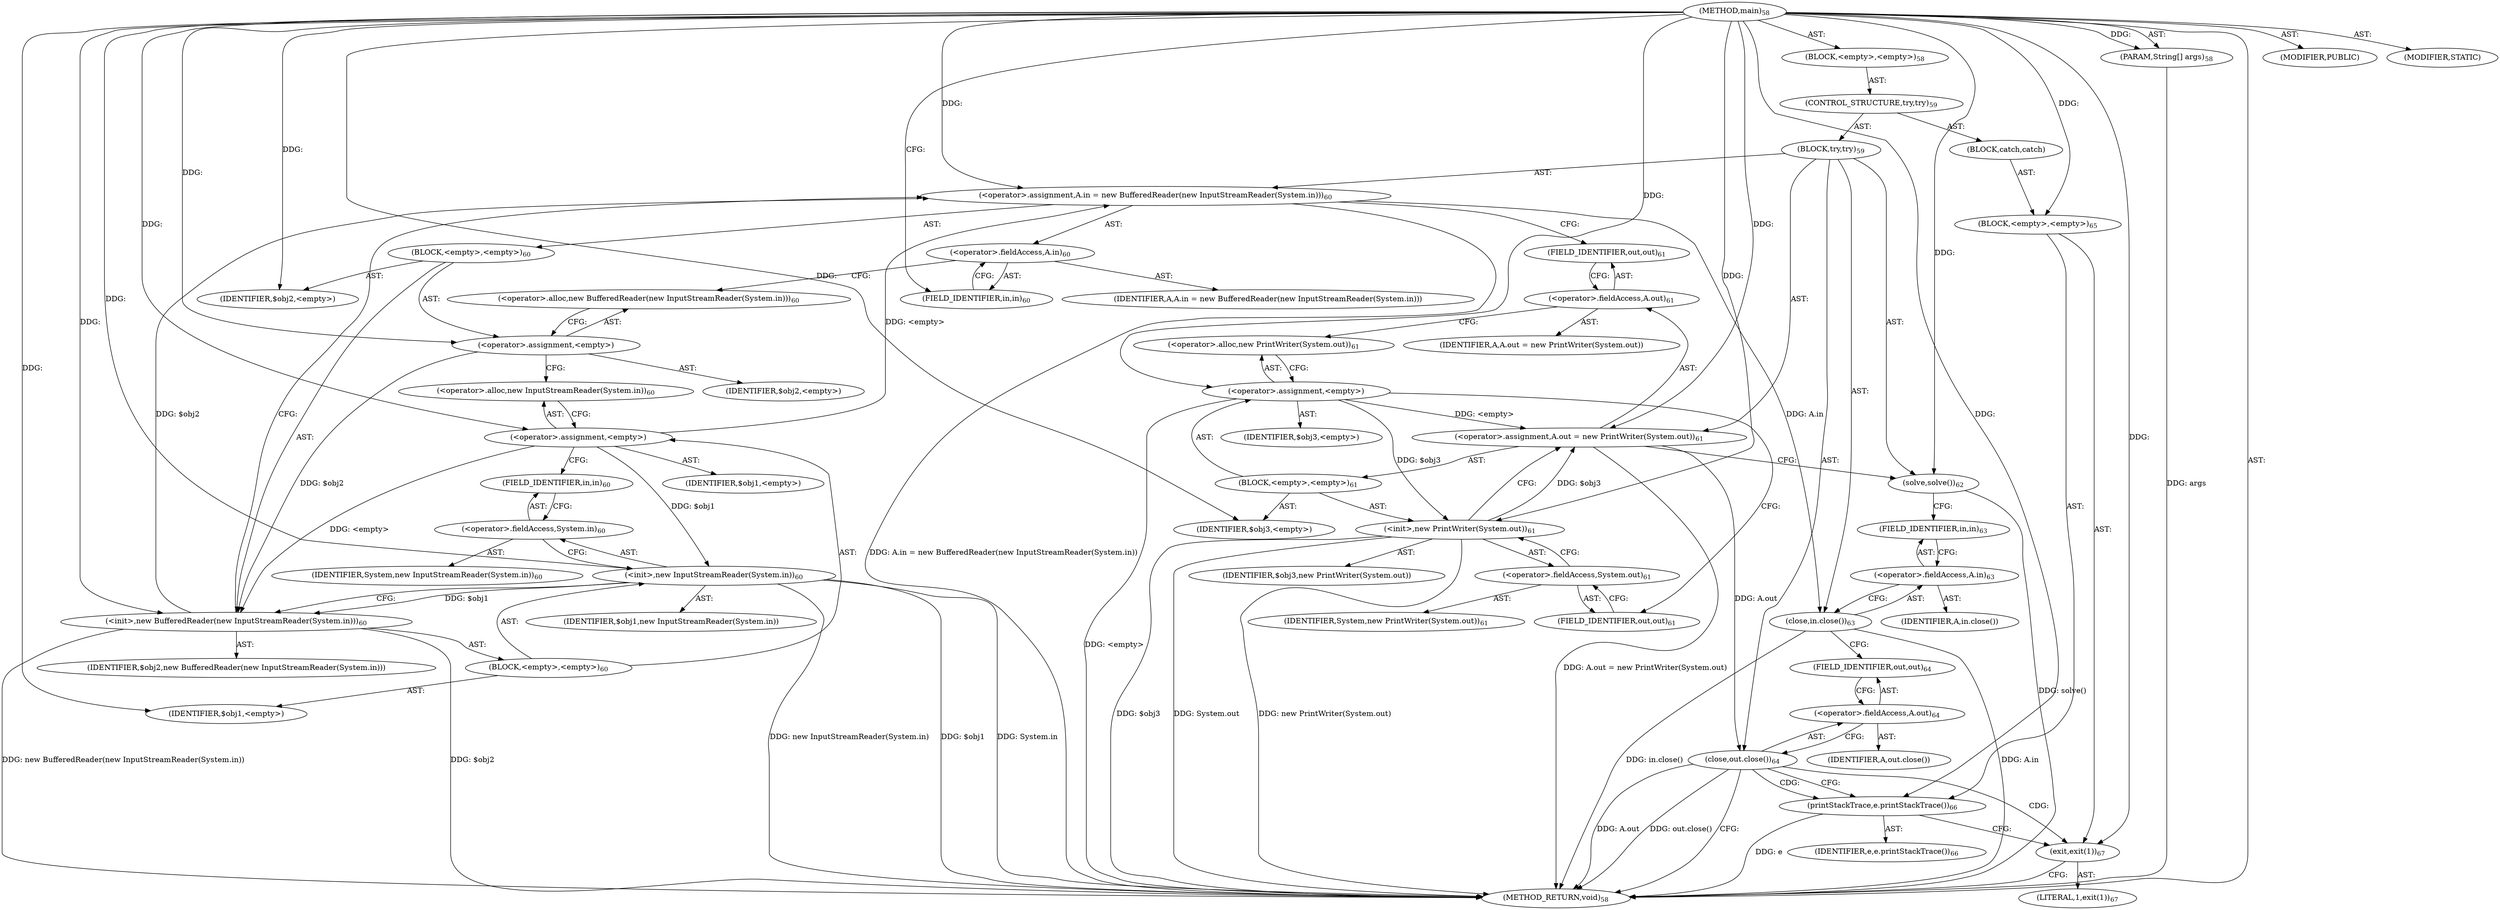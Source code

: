 digraph "main" {  
"169" [label = <(METHOD,main)<SUB>58</SUB>> ]
"170" [label = <(PARAM,String[] args)<SUB>58</SUB>> ]
"171" [label = <(BLOCK,&lt;empty&gt;,&lt;empty&gt;)<SUB>58</SUB>> ]
"172" [label = <(CONTROL_STRUCTURE,try,try)<SUB>59</SUB>> ]
"173" [label = <(BLOCK,try,try)<SUB>59</SUB>> ]
"174" [label = <(&lt;operator&gt;.assignment,A.in = new BufferedReader(new InputStreamReader(System.in)))<SUB>60</SUB>> ]
"175" [label = <(&lt;operator&gt;.fieldAccess,A.in)<SUB>60</SUB>> ]
"176" [label = <(IDENTIFIER,A,A.in = new BufferedReader(new InputStreamReader(System.in)))> ]
"177" [label = <(FIELD_IDENTIFIER,in,in)<SUB>60</SUB>> ]
"178" [label = <(BLOCK,&lt;empty&gt;,&lt;empty&gt;)<SUB>60</SUB>> ]
"179" [label = <(&lt;operator&gt;.assignment,&lt;empty&gt;)> ]
"180" [label = <(IDENTIFIER,$obj2,&lt;empty&gt;)> ]
"181" [label = <(&lt;operator&gt;.alloc,new BufferedReader(new InputStreamReader(System.in)))<SUB>60</SUB>> ]
"182" [label = <(&lt;init&gt;,new BufferedReader(new InputStreamReader(System.in)))<SUB>60</SUB>> ]
"183" [label = <(IDENTIFIER,$obj2,new BufferedReader(new InputStreamReader(System.in)))> ]
"184" [label = <(BLOCK,&lt;empty&gt;,&lt;empty&gt;)<SUB>60</SUB>> ]
"185" [label = <(&lt;operator&gt;.assignment,&lt;empty&gt;)> ]
"186" [label = <(IDENTIFIER,$obj1,&lt;empty&gt;)> ]
"187" [label = <(&lt;operator&gt;.alloc,new InputStreamReader(System.in))<SUB>60</SUB>> ]
"188" [label = <(&lt;init&gt;,new InputStreamReader(System.in))<SUB>60</SUB>> ]
"189" [label = <(IDENTIFIER,$obj1,new InputStreamReader(System.in))> ]
"190" [label = <(&lt;operator&gt;.fieldAccess,System.in)<SUB>60</SUB>> ]
"191" [label = <(IDENTIFIER,System,new InputStreamReader(System.in))<SUB>60</SUB>> ]
"192" [label = <(FIELD_IDENTIFIER,in,in)<SUB>60</SUB>> ]
"193" [label = <(IDENTIFIER,$obj1,&lt;empty&gt;)> ]
"194" [label = <(IDENTIFIER,$obj2,&lt;empty&gt;)> ]
"195" [label = <(&lt;operator&gt;.assignment,A.out = new PrintWriter(System.out))<SUB>61</SUB>> ]
"196" [label = <(&lt;operator&gt;.fieldAccess,A.out)<SUB>61</SUB>> ]
"197" [label = <(IDENTIFIER,A,A.out = new PrintWriter(System.out))> ]
"198" [label = <(FIELD_IDENTIFIER,out,out)<SUB>61</SUB>> ]
"199" [label = <(BLOCK,&lt;empty&gt;,&lt;empty&gt;)<SUB>61</SUB>> ]
"200" [label = <(&lt;operator&gt;.assignment,&lt;empty&gt;)> ]
"201" [label = <(IDENTIFIER,$obj3,&lt;empty&gt;)> ]
"202" [label = <(&lt;operator&gt;.alloc,new PrintWriter(System.out))<SUB>61</SUB>> ]
"203" [label = <(&lt;init&gt;,new PrintWriter(System.out))<SUB>61</SUB>> ]
"204" [label = <(IDENTIFIER,$obj3,new PrintWriter(System.out))> ]
"205" [label = <(&lt;operator&gt;.fieldAccess,System.out)<SUB>61</SUB>> ]
"206" [label = <(IDENTIFIER,System,new PrintWriter(System.out))<SUB>61</SUB>> ]
"207" [label = <(FIELD_IDENTIFIER,out,out)<SUB>61</SUB>> ]
"208" [label = <(IDENTIFIER,$obj3,&lt;empty&gt;)> ]
"209" [label = <(solve,solve())<SUB>62</SUB>> ]
"210" [label = <(close,in.close())<SUB>63</SUB>> ]
"211" [label = <(&lt;operator&gt;.fieldAccess,A.in)<SUB>63</SUB>> ]
"212" [label = <(IDENTIFIER,A,in.close())> ]
"213" [label = <(FIELD_IDENTIFIER,in,in)<SUB>63</SUB>> ]
"214" [label = <(close,out.close())<SUB>64</SUB>> ]
"215" [label = <(&lt;operator&gt;.fieldAccess,A.out)<SUB>64</SUB>> ]
"216" [label = <(IDENTIFIER,A,out.close())> ]
"217" [label = <(FIELD_IDENTIFIER,out,out)<SUB>64</SUB>> ]
"218" [label = <(BLOCK,catch,catch)> ]
"219" [label = <(BLOCK,&lt;empty&gt;,&lt;empty&gt;)<SUB>65</SUB>> ]
"220" [label = <(printStackTrace,e.printStackTrace())<SUB>66</SUB>> ]
"221" [label = <(IDENTIFIER,e,e.printStackTrace())<SUB>66</SUB>> ]
"222" [label = <(exit,exit(1))<SUB>67</SUB>> ]
"223" [label = <(LITERAL,1,exit(1))<SUB>67</SUB>> ]
"224" [label = <(MODIFIER,PUBLIC)> ]
"225" [label = <(MODIFIER,STATIC)> ]
"226" [label = <(METHOD_RETURN,void)<SUB>58</SUB>> ]
  "169" -> "170"  [ label = "AST: "] 
  "169" -> "171"  [ label = "AST: "] 
  "169" -> "224"  [ label = "AST: "] 
  "169" -> "225"  [ label = "AST: "] 
  "169" -> "226"  [ label = "AST: "] 
  "171" -> "172"  [ label = "AST: "] 
  "172" -> "173"  [ label = "AST: "] 
  "172" -> "218"  [ label = "AST: "] 
  "173" -> "174"  [ label = "AST: "] 
  "173" -> "195"  [ label = "AST: "] 
  "173" -> "209"  [ label = "AST: "] 
  "173" -> "210"  [ label = "AST: "] 
  "173" -> "214"  [ label = "AST: "] 
  "174" -> "175"  [ label = "AST: "] 
  "174" -> "178"  [ label = "AST: "] 
  "175" -> "176"  [ label = "AST: "] 
  "175" -> "177"  [ label = "AST: "] 
  "178" -> "179"  [ label = "AST: "] 
  "178" -> "182"  [ label = "AST: "] 
  "178" -> "194"  [ label = "AST: "] 
  "179" -> "180"  [ label = "AST: "] 
  "179" -> "181"  [ label = "AST: "] 
  "182" -> "183"  [ label = "AST: "] 
  "182" -> "184"  [ label = "AST: "] 
  "184" -> "185"  [ label = "AST: "] 
  "184" -> "188"  [ label = "AST: "] 
  "184" -> "193"  [ label = "AST: "] 
  "185" -> "186"  [ label = "AST: "] 
  "185" -> "187"  [ label = "AST: "] 
  "188" -> "189"  [ label = "AST: "] 
  "188" -> "190"  [ label = "AST: "] 
  "190" -> "191"  [ label = "AST: "] 
  "190" -> "192"  [ label = "AST: "] 
  "195" -> "196"  [ label = "AST: "] 
  "195" -> "199"  [ label = "AST: "] 
  "196" -> "197"  [ label = "AST: "] 
  "196" -> "198"  [ label = "AST: "] 
  "199" -> "200"  [ label = "AST: "] 
  "199" -> "203"  [ label = "AST: "] 
  "199" -> "208"  [ label = "AST: "] 
  "200" -> "201"  [ label = "AST: "] 
  "200" -> "202"  [ label = "AST: "] 
  "203" -> "204"  [ label = "AST: "] 
  "203" -> "205"  [ label = "AST: "] 
  "205" -> "206"  [ label = "AST: "] 
  "205" -> "207"  [ label = "AST: "] 
  "210" -> "211"  [ label = "AST: "] 
  "211" -> "212"  [ label = "AST: "] 
  "211" -> "213"  [ label = "AST: "] 
  "214" -> "215"  [ label = "AST: "] 
  "215" -> "216"  [ label = "AST: "] 
  "215" -> "217"  [ label = "AST: "] 
  "218" -> "219"  [ label = "AST: "] 
  "219" -> "220"  [ label = "AST: "] 
  "219" -> "222"  [ label = "AST: "] 
  "220" -> "221"  [ label = "AST: "] 
  "222" -> "223"  [ label = "AST: "] 
  "174" -> "198"  [ label = "CFG: "] 
  "195" -> "209"  [ label = "CFG: "] 
  "209" -> "213"  [ label = "CFG: "] 
  "210" -> "217"  [ label = "CFG: "] 
  "214" -> "226"  [ label = "CFG: "] 
  "214" -> "220"  [ label = "CFG: "] 
  "175" -> "181"  [ label = "CFG: "] 
  "196" -> "202"  [ label = "CFG: "] 
  "211" -> "210"  [ label = "CFG: "] 
  "215" -> "214"  [ label = "CFG: "] 
  "220" -> "222"  [ label = "CFG: "] 
  "222" -> "226"  [ label = "CFG: "] 
  "177" -> "175"  [ label = "CFG: "] 
  "179" -> "187"  [ label = "CFG: "] 
  "182" -> "174"  [ label = "CFG: "] 
  "198" -> "196"  [ label = "CFG: "] 
  "200" -> "207"  [ label = "CFG: "] 
  "203" -> "195"  [ label = "CFG: "] 
  "213" -> "211"  [ label = "CFG: "] 
  "217" -> "215"  [ label = "CFG: "] 
  "181" -> "179"  [ label = "CFG: "] 
  "202" -> "200"  [ label = "CFG: "] 
  "205" -> "203"  [ label = "CFG: "] 
  "185" -> "192"  [ label = "CFG: "] 
  "188" -> "182"  [ label = "CFG: "] 
  "207" -> "205"  [ label = "CFG: "] 
  "187" -> "185"  [ label = "CFG: "] 
  "190" -> "188"  [ label = "CFG: "] 
  "192" -> "190"  [ label = "CFG: "] 
  "169" -> "177"  [ label = "CFG: "] 
  "170" -> "226"  [ label = "DDG: args"] 
  "182" -> "226"  [ label = "DDG: $obj2"] 
  "188" -> "226"  [ label = "DDG: $obj1"] 
  "188" -> "226"  [ label = "DDG: System.in"] 
  "188" -> "226"  [ label = "DDG: new InputStreamReader(System.in)"] 
  "182" -> "226"  [ label = "DDG: new BufferedReader(new InputStreamReader(System.in))"] 
  "174" -> "226"  [ label = "DDG: A.in = new BufferedReader(new InputStreamReader(System.in))"] 
  "200" -> "226"  [ label = "DDG: &lt;empty&gt;"] 
  "203" -> "226"  [ label = "DDG: $obj3"] 
  "203" -> "226"  [ label = "DDG: System.out"] 
  "203" -> "226"  [ label = "DDG: new PrintWriter(System.out)"] 
  "195" -> "226"  [ label = "DDG: A.out = new PrintWriter(System.out)"] 
  "209" -> "226"  [ label = "DDG: solve()"] 
  "210" -> "226"  [ label = "DDG: A.in"] 
  "210" -> "226"  [ label = "DDG: in.close()"] 
  "214" -> "226"  [ label = "DDG: A.out"] 
  "214" -> "226"  [ label = "DDG: out.close()"] 
  "220" -> "226"  [ label = "DDG: e"] 
  "169" -> "170"  [ label = "DDG: "] 
  "185" -> "174"  [ label = "DDG: &lt;empty&gt;"] 
  "182" -> "174"  [ label = "DDG: $obj2"] 
  "169" -> "174"  [ label = "DDG: "] 
  "200" -> "195"  [ label = "DDG: &lt;empty&gt;"] 
  "203" -> "195"  [ label = "DDG: $obj3"] 
  "169" -> "195"  [ label = "DDG: "] 
  "169" -> "209"  [ label = "DDG: "] 
  "169" -> "219"  [ label = "DDG: "] 
  "174" -> "210"  [ label = "DDG: A.in"] 
  "195" -> "214"  [ label = "DDG: A.out"] 
  "169" -> "179"  [ label = "DDG: "] 
  "169" -> "194"  [ label = "DDG: "] 
  "169" -> "200"  [ label = "DDG: "] 
  "169" -> "208"  [ label = "DDG: "] 
  "169" -> "220"  [ label = "DDG: "] 
  "169" -> "222"  [ label = "DDG: "] 
  "179" -> "182"  [ label = "DDG: $obj2"] 
  "169" -> "182"  [ label = "DDG: "] 
  "185" -> "182"  [ label = "DDG: &lt;empty&gt;"] 
  "188" -> "182"  [ label = "DDG: $obj1"] 
  "200" -> "203"  [ label = "DDG: $obj3"] 
  "169" -> "203"  [ label = "DDG: "] 
  "169" -> "185"  [ label = "DDG: "] 
  "169" -> "193"  [ label = "DDG: "] 
  "185" -> "188"  [ label = "DDG: $obj1"] 
  "169" -> "188"  [ label = "DDG: "] 
  "214" -> "220"  [ label = "CDG: "] 
  "214" -> "222"  [ label = "CDG: "] 
}
